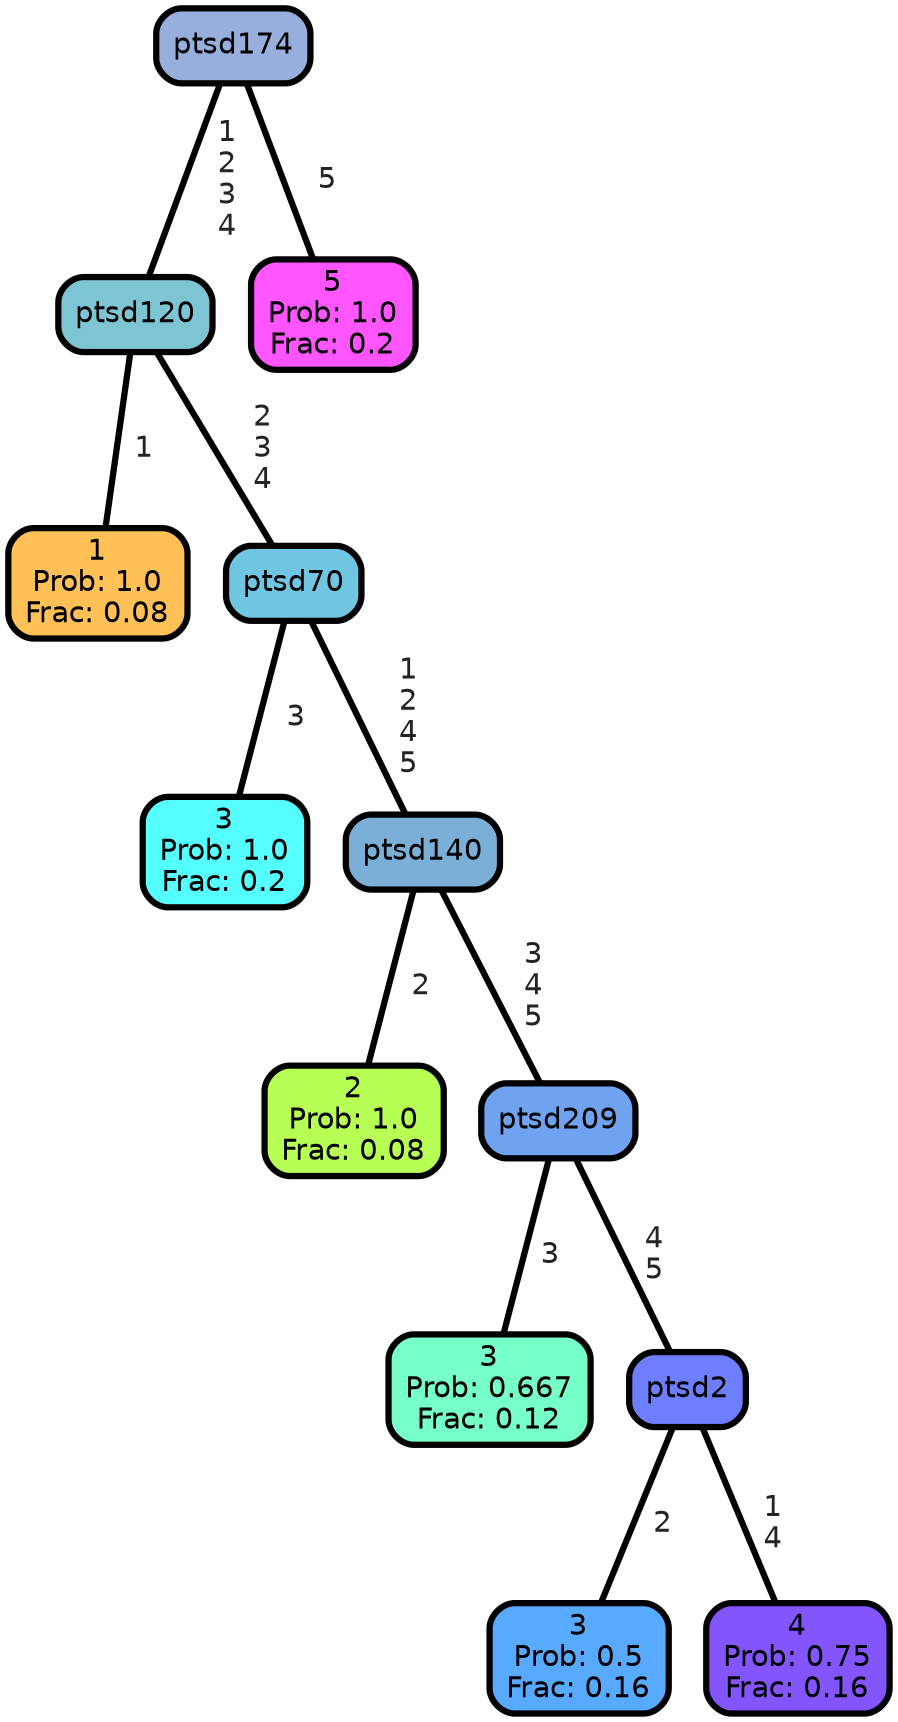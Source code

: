 graph Tree {
node [shape=box, style="filled, rounded",color="black",penwidth="3",fontcolor="black",                 fontname=helvetica] ;
graph [ranksep="0 equally", splines=straight,                 bgcolor=transparent, dpi=200] ;
edge [fontname=helvetica, fontweight=bold,fontcolor=grey14,color=black] ;
0 [label="1
Prob: 1.0
Frac: 0.08", fillcolor="#ffc155"] ;
1 [label="ptsd120", fillcolor="#7ec5d4"] ;
2 [label="3
Prob: 1.0
Frac: 0.2", fillcolor="#55ffff"] ;
3 [label="ptsd70", fillcolor="#70c6e2"] ;
4 [label="2
Prob: 1.0
Frac: 0.08", fillcolor="#b8ff55"] ;
5 [label="ptsd140", fillcolor="#7ab0d7"] ;
6 [label="3
Prob: 0.667
Frac: 0.12", fillcolor="#76ffc6"] ;
7 [label="ptsd209", fillcolor="#6fa2ef"] ;
8 [label="3
Prob: 0.5
Frac: 0.16", fillcolor="#57aaff"] ;
9 [label="ptsd2", fillcolor="#6d7fff"] ;
10 [label="4
Prob: 0.75
Frac: 0.16", fillcolor="#8355ff"] ;
11 [label="ptsd174", fillcolor="#98afdd"] ;
12 [label="5
Prob: 1.0
Frac: 0.2", fillcolor="#ff55ff"] ;
1 -- 0 [label=" 1",penwidth=3] ;
1 -- 3 [label=" 2\n 3\n 4",penwidth=3] ;
3 -- 2 [label=" 3",penwidth=3] ;
3 -- 5 [label=" 1\n 2\n 4\n 5",penwidth=3] ;
5 -- 4 [label=" 2",penwidth=3] ;
5 -- 7 [label=" 3\n 4\n 5",penwidth=3] ;
7 -- 6 [label=" 3",penwidth=3] ;
7 -- 9 [label=" 4\n 5",penwidth=3] ;
9 -- 8 [label=" 2",penwidth=3] ;
9 -- 10 [label=" 1\n 4",penwidth=3] ;
11 -- 1 [label=" 1\n 2\n 3\n 4",penwidth=3] ;
11 -- 12 [label=" 5",penwidth=3] ;
{rank = same;}}